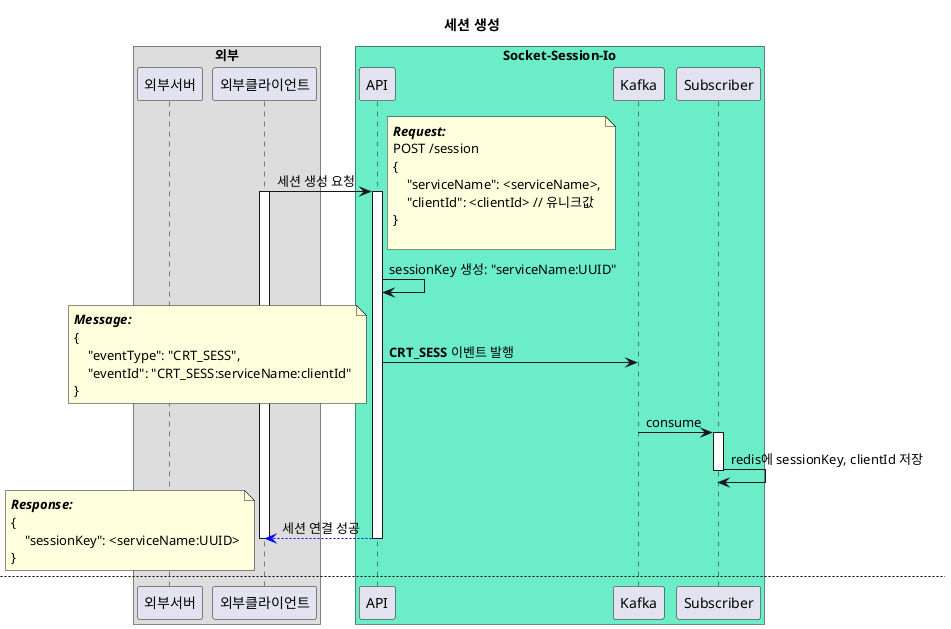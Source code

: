 @startuml
title 세션 생성

box "외부"
participant 외부서버 as server
participant 외부클라이언트 as client
end box

box "Socket-Session-Io" #6bedc8
participant API as api
participant Kafka as kafka
participant Subscriber as sub
end box

client -> api: 세션 생성 요청
note right
    <i><b>Request:</b></i>
    POST /session
    {
        "serviceName": <serviceName>,
        "clientId": <clientId> // 유니크값
    }

end note
activate client
activate api

api -> api: sessionKey 생성: "serviceName:UUID"
api -> kafka: <b>CRT_SESS</b> 이벤트 발행
note left
    <i><b>Message:</b></i>
    {
        "eventType": "CRT_SESS",
        "eventId": "CRT_SESS:serviceName:clientId"
    }
end note

kafka -> sub: consume
activate sub
sub -> sub: redis에 sessionKey, clientId 저장

deactivate sub

api --[#blue]> client: 세션 연결 성공
note left
    <i><b>Response:</b></i>
    {
        "sessionKey": <serviceName:UUID>
    }
end note
deactivate client
deactivate api

newpage 외부 서버 to 외부 클라이언트 메세지 전송

@enduml